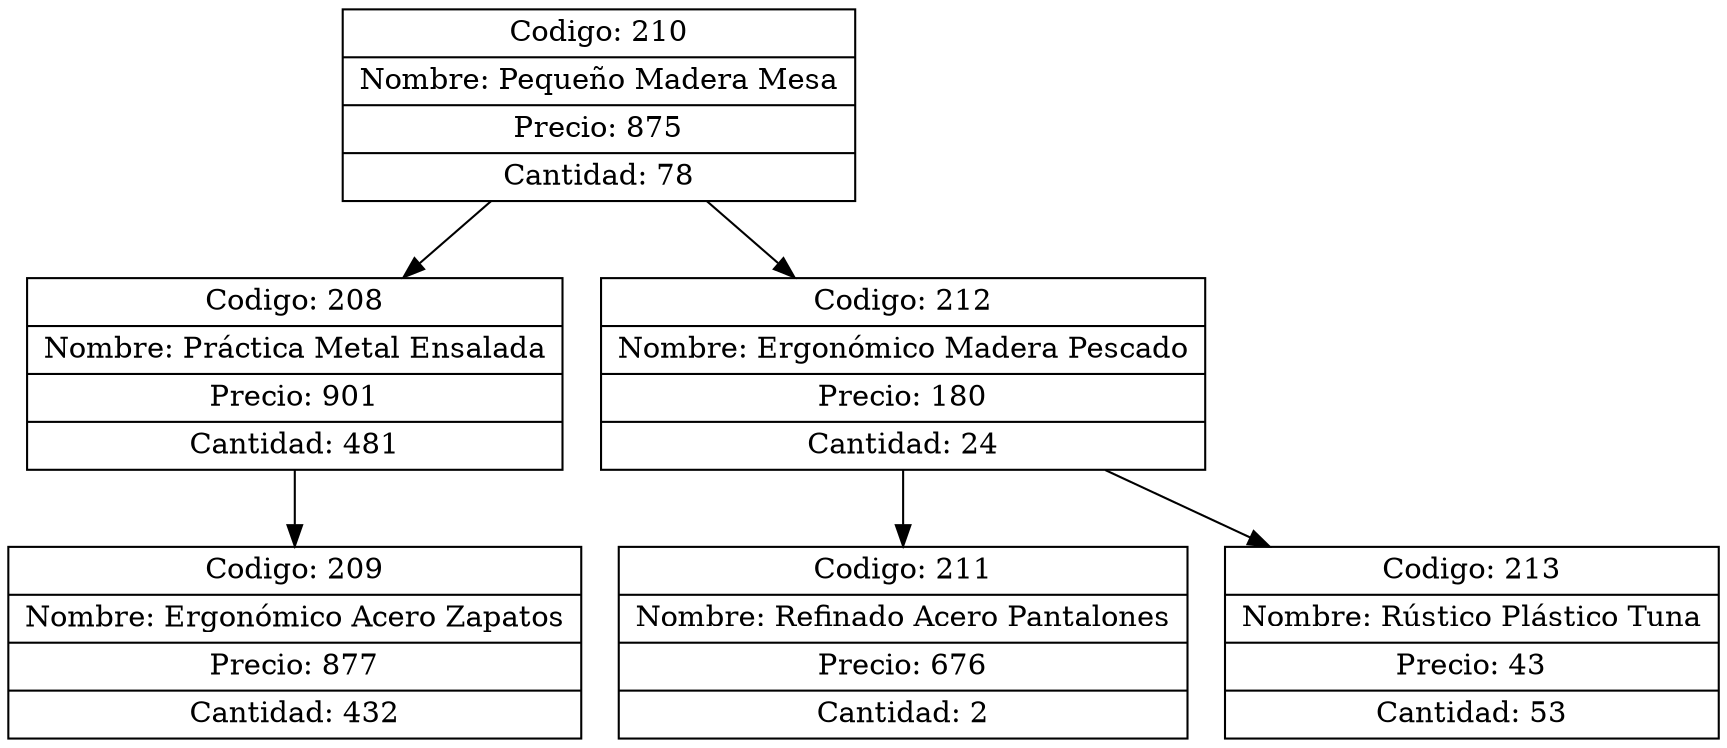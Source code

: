 digraph grafico{
rankdir=UD 
node[shape=box] 
concentrate=true 
nodo210[ shape=record, label ="{Codigo: 210|Nombre: Pequeño Madera Mesa|Precio: 875|Cantidad: 78}"];
nodo208[ shape=record, label ="{Codigo: 208|Nombre: Práctica Metal Ensalada|Precio: 901|Cantidad: 481}"];
nodo209[ shape=record, label ="{Codigo: 209|Nombre: Ergonómico Acero Zapatos|Precio: 877|Cantidad: 432}"];
nodo208->nodo209
nodo210->nodo208
nodo212[ shape=record, label ="{Codigo: 212|Nombre: Ergonómico Madera Pescado|Precio: 180|Cantidad: 24}"];
nodo211[ shape=record, label ="{Codigo: 211|Nombre: Refinado Acero Pantalones|Precio: 676|Cantidad: 2}"];
nodo212->nodo211
nodo213[ shape=record, label ="{Codigo: 213|Nombre: Rústico Plástico Tuna|Precio: 43|Cantidad: 53}"];
nodo212->nodo213
nodo210->nodo212
}